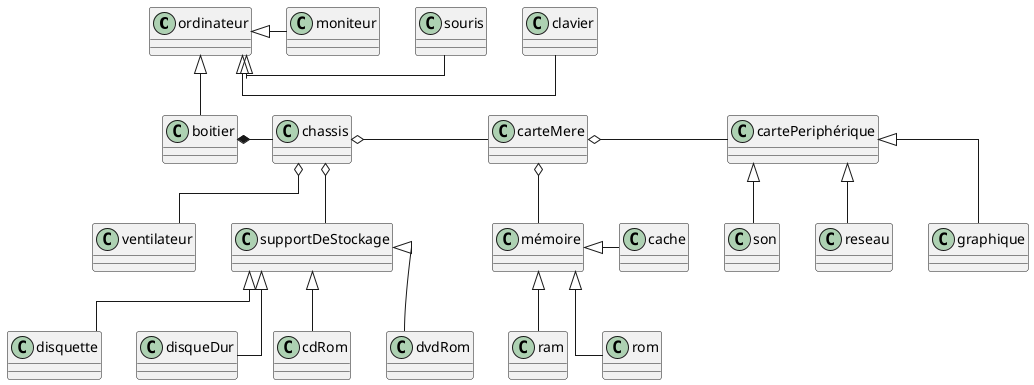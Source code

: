 @startuml Exo1
skinparam linetype ortho 

ordinateur<|-r-clavier
ordinateur<|-r-souris
ordinateur<|-d-boitier
ordinateur<|-r-moniteur
boitier *- chassis
chassis o- carteMere
carteMere o-d- mémoire
mémoire <|-d- ram
mémoire <|-d- rom
mémoire <|-d cache
chassis o-d- ventilateur
chassis o-d- supportDeStockage
supportDeStockage <|-d- disquette
supportDeStockage <|-d- disqueDur
supportDeStockage <|-d- cdRom
supportDeStockage <|-d- dvdRom
carteMere o- cartePeriphérique
cartePeriphérique <|-d- son
cartePeriphérique <|-d- reseau
cartePeriphérique <|-d- graphique

@enduml

@startuml Exo2
pays o-"1..1" capital:Posséder
@enduml

@startuml Exo3
personne o--"0..1" fourchette:Diner
@enduml

@startuml Exo4
repertoire*--"0..*"fichier:Contenir
repertoire o--"0..*"repertoire:Posséder
@enduml

@startuml Exo5
 fichier *--"0..*"enregistrement
@enduml

@startuml Exo6
dessin <|-up- géométrique  
dessin <|-up- texte  
groupe o-up-"1..*\nContient"dessin:Composer
@enduml

@startuml Exo7
skinparam linetype ortho 
class vol{
    heureDepart
    heureArrivée
    dateDepart
    dateArrivée
    Escale
    numéro
}
class reservation{
    confirmée
    annulée
}
class escale{
    heureDepart
    heureArrivée
}

compagnie"1..1" *--"1..*"vol:Proposer
client"1..1"--"1..*"reservation
reservation-right-"1..1"vol:Concerner
reservation"1..1"--"1..1"passager:Concerner
vol-right-aeroport
aeroport"1..*"-up-"1..*"ville:Desservir
(aeroport,vol)..escale
@enduml


